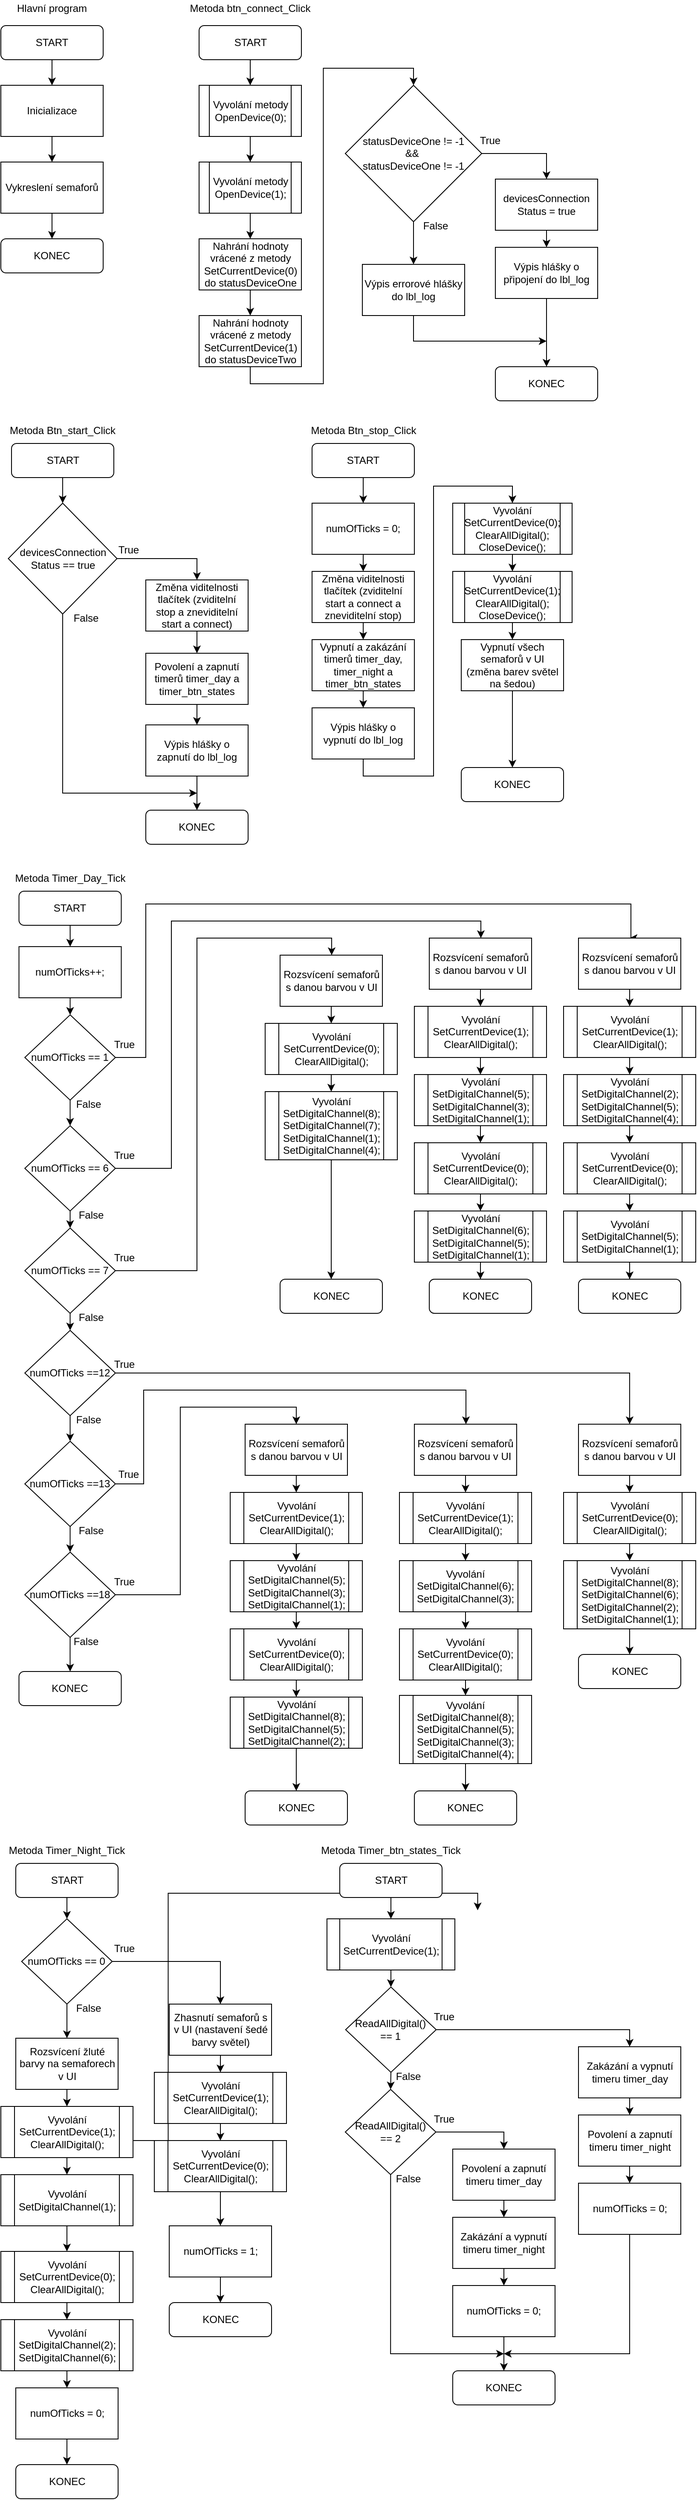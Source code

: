 <mxfile version="16.5.1" type="device"><diagram id="0qTQKE9MZ6XaHkmElgf5" name="Stránka-1"><mxGraphModel dx="1378" dy="1081" grid="1" gridSize="10" guides="1" tooltips="1" connect="1" arrows="1" fold="1" page="1" pageScale="1" pageWidth="827" pageHeight="1169" math="0" shadow="0"><root><mxCell id="0"/><mxCell id="1" parent="0"/><mxCell id="uD5iSeLSZvhwzF_1TBij-3" style="edgeStyle=orthogonalEdgeStyle;rounded=0;orthogonalLoop=1;jettySize=auto;html=1;exitX=0.5;exitY=1;exitDx=0;exitDy=0;entryX=0.5;entryY=0;entryDx=0;entryDy=0;" parent="1" source="uD5iSeLSZvhwzF_1TBij-1" target="uD5iSeLSZvhwzF_1TBij-2" edge="1"><mxGeometry relative="1" as="geometry"/></mxCell><mxCell id="uD5iSeLSZvhwzF_1TBij-1" value="START" style="rounded=1;whiteSpace=wrap;html=1;" parent="1" vertex="1"><mxGeometry x="10" y="40" width="120" height="40" as="geometry"/></mxCell><mxCell id="uD5iSeLSZvhwzF_1TBij-7" style="edgeStyle=orthogonalEdgeStyle;rounded=0;orthogonalLoop=1;jettySize=auto;html=1;exitX=0.5;exitY=1;exitDx=0;exitDy=0;entryX=0.5;entryY=0;entryDx=0;entryDy=0;" parent="1" source="uD5iSeLSZvhwzF_1TBij-2" edge="1" target="HlOAGyaJ5UYdlW9aPsEx-90"><mxGeometry relative="1" as="geometry"><mxPoint x="70" y="190" as="targetPoint"/></mxGeometry></mxCell><mxCell id="uD5iSeLSZvhwzF_1TBij-2" value="Inicializace" style="rounded=0;whiteSpace=wrap;html=1;" parent="1" vertex="1"><mxGeometry x="10" y="110" width="120" height="60" as="geometry"/></mxCell><mxCell id="uD5iSeLSZvhwzF_1TBij-9" value="KONEC" style="rounded=1;whiteSpace=wrap;html=1;" parent="1" vertex="1"><mxGeometry x="10" y="290" width="120" height="40" as="geometry"/></mxCell><mxCell id="uD5iSeLSZvhwzF_1TBij-26" value="Hlavní program" style="text;html=1;strokeColor=none;fillColor=none;align=center;verticalAlign=middle;whiteSpace=wrap;rounded=0;" parent="1" vertex="1"><mxGeometry x="15" y="10" width="110" height="20" as="geometry"/></mxCell><mxCell id="HlOAGyaJ5UYdlW9aPsEx-91" style="edgeStyle=orthogonalEdgeStyle;rounded=0;orthogonalLoop=1;jettySize=auto;html=1;exitX=0.5;exitY=1;exitDx=0;exitDy=0;entryX=0.5;entryY=0;entryDx=0;entryDy=0;fontSize=10;" parent="1" source="HlOAGyaJ5UYdlW9aPsEx-90" target="uD5iSeLSZvhwzF_1TBij-9" edge="1"><mxGeometry relative="1" as="geometry"/></mxCell><mxCell id="HlOAGyaJ5UYdlW9aPsEx-90" value="Vykreslení semaforů" style="rounded=0;whiteSpace=wrap;html=1;" parent="1" vertex="1"><mxGeometry x="10" y="200" width="120" height="60" as="geometry"/></mxCell><mxCell id="lHUPom9SfouKBcXtTfDr-9" style="edgeStyle=orthogonalEdgeStyle;rounded=0;orthogonalLoop=1;jettySize=auto;html=1;exitX=0.5;exitY=1;exitDx=0;exitDy=0;entryX=0.5;entryY=0;entryDx=0;entryDy=0;" edge="1" parent="1" source="lHUPom9SfouKBcXtTfDr-2" target="lHUPom9SfouKBcXtTfDr-5"><mxGeometry relative="1" as="geometry"/></mxCell><mxCell id="lHUPom9SfouKBcXtTfDr-2" value="START" style="rounded=1;whiteSpace=wrap;html=1;" vertex="1" parent="1"><mxGeometry x="242.5" y="40" width="120" height="40" as="geometry"/></mxCell><mxCell id="lHUPom9SfouKBcXtTfDr-3" value="Metoda btn_connect_Click" style="text;html=1;strokeColor=none;fillColor=none;align=center;verticalAlign=middle;whiteSpace=wrap;rounded=0;" vertex="1" parent="1"><mxGeometry x="230" y="10" width="145" height="20" as="geometry"/></mxCell><mxCell id="lHUPom9SfouKBcXtTfDr-10" style="edgeStyle=orthogonalEdgeStyle;rounded=0;orthogonalLoop=1;jettySize=auto;html=1;exitX=0.5;exitY=1;exitDx=0;exitDy=0;entryX=0.5;entryY=0;entryDx=0;entryDy=0;" edge="1" parent="1" source="lHUPom9SfouKBcXtTfDr-5" target="lHUPom9SfouKBcXtTfDr-6"><mxGeometry relative="1" as="geometry"/></mxCell><mxCell id="lHUPom9SfouKBcXtTfDr-5" value="Vyvolání metody OpenDevice(0);" style="shape=process;whiteSpace=wrap;html=1;backgroundOutline=1;" vertex="1" parent="1"><mxGeometry x="242.5" y="110" width="120" height="60" as="geometry"/></mxCell><mxCell id="lHUPom9SfouKBcXtTfDr-11" style="edgeStyle=orthogonalEdgeStyle;rounded=0;orthogonalLoop=1;jettySize=auto;html=1;exitX=0.5;exitY=1;exitDx=0;exitDy=0;entryX=0.5;entryY=0;entryDx=0;entryDy=0;" edge="1" parent="1" source="lHUPom9SfouKBcXtTfDr-6" target="lHUPom9SfouKBcXtTfDr-7"><mxGeometry relative="1" as="geometry"/></mxCell><mxCell id="lHUPom9SfouKBcXtTfDr-6" value="Vyvolání metody OpenDevice(1);" style="shape=process;whiteSpace=wrap;html=1;backgroundOutline=1;" vertex="1" parent="1"><mxGeometry x="242.5" y="200" width="120" height="60" as="geometry"/></mxCell><mxCell id="lHUPom9SfouKBcXtTfDr-12" style="edgeStyle=orthogonalEdgeStyle;rounded=0;orthogonalLoop=1;jettySize=auto;html=1;exitX=0.5;exitY=1;exitDx=0;exitDy=0;entryX=0.5;entryY=0;entryDx=0;entryDy=0;" edge="1" parent="1" source="lHUPom9SfouKBcXtTfDr-7" target="lHUPom9SfouKBcXtTfDr-8"><mxGeometry relative="1" as="geometry"/></mxCell><mxCell id="lHUPom9SfouKBcXtTfDr-7" value="Nahrání hodnoty vrácené z metody SetCurrentDevice(0)&lt;br&gt;do statusDeviceOne" style="rounded=0;whiteSpace=wrap;html=1;" vertex="1" parent="1"><mxGeometry x="242.5" y="290" width="120" height="60" as="geometry"/></mxCell><mxCell id="lHUPom9SfouKBcXtTfDr-14" style="edgeStyle=orthogonalEdgeStyle;rounded=0;orthogonalLoop=1;jettySize=auto;html=1;exitX=0.5;exitY=1;exitDx=0;exitDy=0;entryX=0.5;entryY=0;entryDx=0;entryDy=0;" edge="1" parent="1" source="lHUPom9SfouKBcXtTfDr-8" target="lHUPom9SfouKBcXtTfDr-13"><mxGeometry relative="1" as="geometry"/></mxCell><mxCell id="lHUPom9SfouKBcXtTfDr-8" value="Nahrání hodnoty vrácené z metody SetCurrentDevice(1)&lt;br&gt;do statusDeviceTwo" style="rounded=0;whiteSpace=wrap;html=1;" vertex="1" parent="1"><mxGeometry x="242.5" y="380" width="120" height="60" as="geometry"/></mxCell><mxCell id="lHUPom9SfouKBcXtTfDr-18" style="edgeStyle=orthogonalEdgeStyle;rounded=0;orthogonalLoop=1;jettySize=auto;html=1;exitX=1;exitY=0.5;exitDx=0;exitDy=0;entryX=0.5;entryY=0;entryDx=0;entryDy=0;" edge="1" parent="1" source="lHUPom9SfouKBcXtTfDr-13" target="lHUPom9SfouKBcXtTfDr-17"><mxGeometry relative="1" as="geometry"/></mxCell><mxCell id="lHUPom9SfouKBcXtTfDr-22" style="edgeStyle=orthogonalEdgeStyle;rounded=0;orthogonalLoop=1;jettySize=auto;html=1;exitX=0.5;exitY=1;exitDx=0;exitDy=0;entryX=0.5;entryY=0;entryDx=0;entryDy=0;" edge="1" parent="1" source="lHUPom9SfouKBcXtTfDr-13" target="lHUPom9SfouKBcXtTfDr-20"><mxGeometry relative="1" as="geometry"/></mxCell><mxCell id="lHUPom9SfouKBcXtTfDr-13" value="&lt;span&gt;statusDeviceOne != -1 &lt;br&gt;&amp;amp;&amp;amp;&amp;nbsp;&lt;br&gt;&lt;/span&gt;statusDeviceOne != -1" style="rhombus;whiteSpace=wrap;html=1;" vertex="1" parent="1"><mxGeometry x="414" y="110" width="160" height="160" as="geometry"/></mxCell><mxCell id="lHUPom9SfouKBcXtTfDr-15" value="True" style="text;html=1;strokeColor=none;fillColor=none;align=center;verticalAlign=middle;whiteSpace=wrap;rounded=0;" vertex="1" parent="1"><mxGeometry x="554" y="160" width="60" height="30" as="geometry"/></mxCell><mxCell id="lHUPom9SfouKBcXtTfDr-16" value="False" style="text;html=1;strokeColor=none;fillColor=none;align=center;verticalAlign=middle;whiteSpace=wrap;rounded=0;" vertex="1" parent="1"><mxGeometry x="490" y="260" width="60" height="30" as="geometry"/></mxCell><mxCell id="lHUPom9SfouKBcXtTfDr-21" style="edgeStyle=orthogonalEdgeStyle;rounded=0;orthogonalLoop=1;jettySize=auto;html=1;exitX=0.5;exitY=1;exitDx=0;exitDy=0;entryX=0.5;entryY=0;entryDx=0;entryDy=0;" edge="1" parent="1" source="lHUPom9SfouKBcXtTfDr-17" target="lHUPom9SfouKBcXtTfDr-19"><mxGeometry relative="1" as="geometry"/></mxCell><mxCell id="lHUPom9SfouKBcXtTfDr-17" value="devicesConnection&lt;br&gt;Status = true" style="rounded=0;whiteSpace=wrap;html=1;" vertex="1" parent="1"><mxGeometry x="590" y="220" width="120" height="60" as="geometry"/></mxCell><mxCell id="lHUPom9SfouKBcXtTfDr-24" style="edgeStyle=orthogonalEdgeStyle;rounded=0;orthogonalLoop=1;jettySize=auto;html=1;exitX=0.5;exitY=1;exitDx=0;exitDy=0;" edge="1" parent="1" source="lHUPom9SfouKBcXtTfDr-19" target="lHUPom9SfouKBcXtTfDr-23"><mxGeometry relative="1" as="geometry"/></mxCell><mxCell id="lHUPom9SfouKBcXtTfDr-19" value="Výpis hlášky o připojení do lbl_log" style="rounded=0;whiteSpace=wrap;html=1;" vertex="1" parent="1"><mxGeometry x="590" y="300" width="120" height="60" as="geometry"/></mxCell><mxCell id="lHUPom9SfouKBcXtTfDr-25" style="edgeStyle=orthogonalEdgeStyle;rounded=0;orthogonalLoop=1;jettySize=auto;html=1;exitX=0.5;exitY=1;exitDx=0;exitDy=0;" edge="1" parent="1" source="lHUPom9SfouKBcXtTfDr-20"><mxGeometry relative="1" as="geometry"><mxPoint x="650" y="410" as="targetPoint"/><Array as="points"><mxPoint x="494" y="410"/></Array></mxGeometry></mxCell><mxCell id="lHUPom9SfouKBcXtTfDr-20" value="Výpis errorové hlášky do lbl_log" style="rounded=0;whiteSpace=wrap;html=1;" vertex="1" parent="1"><mxGeometry x="434" y="320" width="120" height="60" as="geometry"/></mxCell><mxCell id="lHUPom9SfouKBcXtTfDr-23" value="KONEC" style="rounded=1;whiteSpace=wrap;html=1;" vertex="1" parent="1"><mxGeometry x="590" y="440" width="120" height="40" as="geometry"/></mxCell><mxCell id="lHUPom9SfouKBcXtTfDr-29" style="edgeStyle=orthogonalEdgeStyle;rounded=0;orthogonalLoop=1;jettySize=auto;html=1;exitX=0.5;exitY=1;exitDx=0;exitDy=0;entryX=0.5;entryY=0;entryDx=0;entryDy=0;" edge="1" parent="1" source="lHUPom9SfouKBcXtTfDr-26" target="lHUPom9SfouKBcXtTfDr-28"><mxGeometry relative="1" as="geometry"/></mxCell><mxCell id="lHUPom9SfouKBcXtTfDr-26" value="START" style="rounded=1;whiteSpace=wrap;html=1;" vertex="1" parent="1"><mxGeometry x="22.5" y="530" width="120" height="40" as="geometry"/></mxCell><mxCell id="lHUPom9SfouKBcXtTfDr-27" value="Metoda Btn_start_Click" style="text;html=1;strokeColor=none;fillColor=none;align=center;verticalAlign=middle;whiteSpace=wrap;rounded=0;" vertex="1" parent="1"><mxGeometry x="10" y="505" width="145" height="20" as="geometry"/></mxCell><mxCell id="lHUPom9SfouKBcXtTfDr-34" style="edgeStyle=orthogonalEdgeStyle;rounded=0;orthogonalLoop=1;jettySize=auto;html=1;exitX=1;exitY=0.5;exitDx=0;exitDy=0;entryX=0.5;entryY=0;entryDx=0;entryDy=0;" edge="1" parent="1" source="lHUPom9SfouKBcXtTfDr-28" target="lHUPom9SfouKBcXtTfDr-33"><mxGeometry relative="1" as="geometry"/></mxCell><mxCell id="lHUPom9SfouKBcXtTfDr-40" style="edgeStyle=orthogonalEdgeStyle;rounded=0;orthogonalLoop=1;jettySize=auto;html=1;exitX=0.5;exitY=1;exitDx=0;exitDy=0;" edge="1" parent="1" source="lHUPom9SfouKBcXtTfDr-28"><mxGeometry relative="1" as="geometry"><mxPoint x="240" y="940" as="targetPoint"/><Array as="points"><mxPoint x="82" y="940"/></Array></mxGeometry></mxCell><mxCell id="lHUPom9SfouKBcXtTfDr-28" value="devicesConnection&lt;br&gt;Status == true" style="rhombus;whiteSpace=wrap;html=1;" vertex="1" parent="1"><mxGeometry x="18.75" y="600" width="127.5" height="130" as="geometry"/></mxCell><mxCell id="lHUPom9SfouKBcXtTfDr-30" value="True" style="text;html=1;strokeColor=none;fillColor=none;align=center;verticalAlign=middle;whiteSpace=wrap;rounded=0;" vertex="1" parent="1"><mxGeometry x="130" y="640" width="60" height="30" as="geometry"/></mxCell><mxCell id="lHUPom9SfouKBcXtTfDr-31" value="False" style="text;html=1;strokeColor=none;fillColor=none;align=center;verticalAlign=middle;whiteSpace=wrap;rounded=0;" vertex="1" parent="1"><mxGeometry x="80" y="720" width="60" height="30" as="geometry"/></mxCell><mxCell id="lHUPom9SfouKBcXtTfDr-32" value="KONEC" style="rounded=1;whiteSpace=wrap;html=1;" vertex="1" parent="1"><mxGeometry x="180" y="960" width="120" height="40" as="geometry"/></mxCell><mxCell id="lHUPom9SfouKBcXtTfDr-37" style="edgeStyle=orthogonalEdgeStyle;rounded=0;orthogonalLoop=1;jettySize=auto;html=1;exitX=0.5;exitY=1;exitDx=0;exitDy=0;entryX=0.5;entryY=0;entryDx=0;entryDy=0;" edge="1" parent="1" source="lHUPom9SfouKBcXtTfDr-33" target="lHUPom9SfouKBcXtTfDr-35"><mxGeometry relative="1" as="geometry"/></mxCell><mxCell id="lHUPom9SfouKBcXtTfDr-33" value="Změna viditelnosti tlačítek (zviditelní stop a zneviditelní start a connect)" style="rounded=0;whiteSpace=wrap;html=1;" vertex="1" parent="1"><mxGeometry x="180" y="690" width="120" height="60" as="geometry"/></mxCell><mxCell id="lHUPom9SfouKBcXtTfDr-38" style="edgeStyle=orthogonalEdgeStyle;rounded=0;orthogonalLoop=1;jettySize=auto;html=1;exitX=0.5;exitY=1;exitDx=0;exitDy=0;entryX=0.5;entryY=0;entryDx=0;entryDy=0;" edge="1" parent="1" source="lHUPom9SfouKBcXtTfDr-35" target="lHUPom9SfouKBcXtTfDr-36"><mxGeometry relative="1" as="geometry"/></mxCell><mxCell id="lHUPom9SfouKBcXtTfDr-35" value="Povolení a zapnutí timerů timer_day a timer_btn_states" style="rounded=0;whiteSpace=wrap;html=1;" vertex="1" parent="1"><mxGeometry x="180" y="776" width="120" height="60" as="geometry"/></mxCell><mxCell id="lHUPom9SfouKBcXtTfDr-39" style="edgeStyle=orthogonalEdgeStyle;rounded=0;orthogonalLoop=1;jettySize=auto;html=1;exitX=0.5;exitY=1;exitDx=0;exitDy=0;entryX=0.5;entryY=0;entryDx=0;entryDy=0;" edge="1" parent="1" source="lHUPom9SfouKBcXtTfDr-36" target="lHUPom9SfouKBcXtTfDr-32"><mxGeometry relative="1" as="geometry"/></mxCell><mxCell id="lHUPom9SfouKBcXtTfDr-36" value="Výpis hlášky o zapnutí do lbl_log" style="rounded=0;whiteSpace=wrap;html=1;" vertex="1" parent="1"><mxGeometry x="180" y="860" width="120" height="60" as="geometry"/></mxCell><mxCell id="lHUPom9SfouKBcXtTfDr-57" style="edgeStyle=orthogonalEdgeStyle;rounded=0;orthogonalLoop=1;jettySize=auto;html=1;exitX=0.5;exitY=1;exitDx=0;exitDy=0;entryX=0.5;entryY=0;entryDx=0;entryDy=0;" edge="1" parent="1" source="lHUPom9SfouKBcXtTfDr-42" target="lHUPom9SfouKBcXtTfDr-56"><mxGeometry relative="1" as="geometry"/></mxCell><mxCell id="lHUPom9SfouKBcXtTfDr-42" value="START" style="rounded=1;whiteSpace=wrap;html=1;" vertex="1" parent="1"><mxGeometry x="375" y="530" width="120" height="40" as="geometry"/></mxCell><mxCell id="lHUPom9SfouKBcXtTfDr-43" value="Metoda Btn_stop_Click" style="text;html=1;strokeColor=none;fillColor=none;align=center;verticalAlign=middle;whiteSpace=wrap;rounded=0;" vertex="1" parent="1"><mxGeometry x="362.5" y="505" width="145" height="20" as="geometry"/></mxCell><mxCell id="lHUPom9SfouKBcXtTfDr-49" value="KONEC" style="rounded=1;whiteSpace=wrap;html=1;" vertex="1" parent="1"><mxGeometry x="550" y="910" width="120" height="40" as="geometry"/></mxCell><mxCell id="lHUPom9SfouKBcXtTfDr-50" style="edgeStyle=orthogonalEdgeStyle;rounded=0;orthogonalLoop=1;jettySize=auto;html=1;exitX=0.5;exitY=1;exitDx=0;exitDy=0;entryX=0.5;entryY=0;entryDx=0;entryDy=0;" edge="1" parent="1" source="lHUPom9SfouKBcXtTfDr-51" target="lHUPom9SfouKBcXtTfDr-53"><mxGeometry relative="1" as="geometry"/></mxCell><mxCell id="lHUPom9SfouKBcXtTfDr-51" value="Změna viditelnosti tlačítek (zviditelní start a connect a zneviditelní stop)" style="rounded=0;whiteSpace=wrap;html=1;" vertex="1" parent="1"><mxGeometry x="375" y="680" width="120" height="60" as="geometry"/></mxCell><mxCell id="lHUPom9SfouKBcXtTfDr-52" style="edgeStyle=orthogonalEdgeStyle;rounded=0;orthogonalLoop=1;jettySize=auto;html=1;exitX=0.5;exitY=1;exitDx=0;exitDy=0;entryX=0.5;entryY=0;entryDx=0;entryDy=0;" edge="1" parent="1" source="lHUPom9SfouKBcXtTfDr-53" target="lHUPom9SfouKBcXtTfDr-55"><mxGeometry relative="1" as="geometry"/></mxCell><mxCell id="lHUPom9SfouKBcXtTfDr-53" value="Vypnutí a zakázání timerů timer_day, timer_night a timer_btn_states" style="rounded=0;whiteSpace=wrap;html=1;" vertex="1" parent="1"><mxGeometry x="375" y="760" width="120" height="60" as="geometry"/></mxCell><mxCell id="lHUPom9SfouKBcXtTfDr-63" style="edgeStyle=orthogonalEdgeStyle;rounded=0;orthogonalLoop=1;jettySize=auto;html=1;exitX=0.5;exitY=1;exitDx=0;exitDy=0;entryX=0.5;entryY=0;entryDx=0;entryDy=0;" edge="1" parent="1" source="lHUPom9SfouKBcXtTfDr-55" target="lHUPom9SfouKBcXtTfDr-60"><mxGeometry relative="1" as="geometry"/></mxCell><mxCell id="lHUPom9SfouKBcXtTfDr-55" value="Výpis hlášky o vypnutí do lbl_log" style="rounded=0;whiteSpace=wrap;html=1;" vertex="1" parent="1"><mxGeometry x="375" y="840" width="120" height="60" as="geometry"/></mxCell><mxCell id="lHUPom9SfouKBcXtTfDr-58" style="edgeStyle=orthogonalEdgeStyle;rounded=0;orthogonalLoop=1;jettySize=auto;html=1;exitX=0.5;exitY=1;exitDx=0;exitDy=0;entryX=0.5;entryY=0;entryDx=0;entryDy=0;" edge="1" parent="1" source="lHUPom9SfouKBcXtTfDr-56" target="lHUPom9SfouKBcXtTfDr-51"><mxGeometry relative="1" as="geometry"/></mxCell><mxCell id="lHUPom9SfouKBcXtTfDr-56" value="numOfTicks = 0;" style="rounded=0;whiteSpace=wrap;html=1;" vertex="1" parent="1"><mxGeometry x="375" y="600" width="120" height="60" as="geometry"/></mxCell><mxCell id="lHUPom9SfouKBcXtTfDr-64" style="edgeStyle=orthogonalEdgeStyle;rounded=0;orthogonalLoop=1;jettySize=auto;html=1;exitX=0.5;exitY=1;exitDx=0;exitDy=0;entryX=0.5;entryY=0;entryDx=0;entryDy=0;" edge="1" parent="1" source="lHUPom9SfouKBcXtTfDr-60" target="lHUPom9SfouKBcXtTfDr-61"><mxGeometry relative="1" as="geometry"/></mxCell><mxCell id="lHUPom9SfouKBcXtTfDr-60" value="Vyvolání SetCurrentDevice(0);&lt;br&gt;ClearAllDigital();&lt;br&gt;CloseDevice();" style="shape=process;whiteSpace=wrap;html=1;backgroundOutline=1;" vertex="1" parent="1"><mxGeometry x="540" y="600" width="140" height="60" as="geometry"/></mxCell><mxCell id="lHUPom9SfouKBcXtTfDr-65" style="edgeStyle=orthogonalEdgeStyle;rounded=0;orthogonalLoop=1;jettySize=auto;html=1;exitX=0.5;exitY=1;exitDx=0;exitDy=0;entryX=0.5;entryY=0;entryDx=0;entryDy=0;" edge="1" parent="1" source="lHUPom9SfouKBcXtTfDr-61" target="lHUPom9SfouKBcXtTfDr-62"><mxGeometry relative="1" as="geometry"/></mxCell><mxCell id="lHUPom9SfouKBcXtTfDr-61" value="Vyvolání SetCurrentDevice(1);&lt;br&gt;ClearAllDigital();&lt;br&gt;CloseDevice();" style="shape=process;whiteSpace=wrap;html=1;backgroundOutline=1;" vertex="1" parent="1"><mxGeometry x="540" y="680" width="140" height="60" as="geometry"/></mxCell><mxCell id="lHUPom9SfouKBcXtTfDr-66" style="edgeStyle=orthogonalEdgeStyle;rounded=0;orthogonalLoop=1;jettySize=auto;html=1;exitX=0.5;exitY=1;exitDx=0;exitDy=0;" edge="1" parent="1" source="lHUPom9SfouKBcXtTfDr-62" target="lHUPom9SfouKBcXtTfDr-49"><mxGeometry relative="1" as="geometry"/></mxCell><mxCell id="lHUPom9SfouKBcXtTfDr-62" value="Vypnutí všech semaforů v UI (změna barev světel na šedou)" style="rounded=0;whiteSpace=wrap;html=1;" vertex="1" parent="1"><mxGeometry x="550" y="760" width="120" height="60" as="geometry"/></mxCell><mxCell id="lHUPom9SfouKBcXtTfDr-106" style="edgeStyle=orthogonalEdgeStyle;rounded=0;orthogonalLoop=1;jettySize=auto;html=1;exitX=0.5;exitY=1;exitDx=0;exitDy=0;" edge="1" parent="1" source="lHUPom9SfouKBcXtTfDr-67" target="lHUPom9SfouKBcXtTfDr-69"><mxGeometry relative="1" as="geometry"/></mxCell><mxCell id="lHUPom9SfouKBcXtTfDr-67" value="START" style="rounded=1;whiteSpace=wrap;html=1;" vertex="1" parent="1"><mxGeometry x="31.25" y="1055" width="120" height="40" as="geometry"/></mxCell><mxCell id="lHUPom9SfouKBcXtTfDr-68" value="Metoda Timer_Day_Tick" style="text;html=1;strokeColor=none;fillColor=none;align=center;verticalAlign=middle;whiteSpace=wrap;rounded=0;" vertex="1" parent="1"><mxGeometry x="18.75" y="1030" width="145" height="20" as="geometry"/></mxCell><mxCell id="lHUPom9SfouKBcXtTfDr-107" style="edgeStyle=orthogonalEdgeStyle;rounded=0;orthogonalLoop=1;jettySize=auto;html=1;exitX=0.5;exitY=1;exitDx=0;exitDy=0;entryX=0.5;entryY=0;entryDx=0;entryDy=0;" edge="1" parent="1" source="lHUPom9SfouKBcXtTfDr-69" target="lHUPom9SfouKBcXtTfDr-70"><mxGeometry relative="1" as="geometry"/></mxCell><mxCell id="lHUPom9SfouKBcXtTfDr-69" value="numOfTicks++;" style="rounded=0;whiteSpace=wrap;html=1;" vertex="1" parent="1"><mxGeometry x="31.25" y="1120" width="120" height="60" as="geometry"/></mxCell><mxCell id="lHUPom9SfouKBcXtTfDr-73" style="edgeStyle=orthogonalEdgeStyle;rounded=0;orthogonalLoop=1;jettySize=auto;html=1;exitX=1;exitY=0.5;exitDx=0;exitDy=0;entryX=0.5;entryY=0;entryDx=0;entryDy=0;" edge="1" parent="1" source="lHUPom9SfouKBcXtTfDr-70" target="lHUPom9SfouKBcXtTfDr-77"><mxGeometry relative="1" as="geometry"><mxPoint x="240" y="1285" as="targetPoint"/><Array as="points"><mxPoint x="180" y="1250"/><mxPoint x="180" y="1070"/><mxPoint x="749" y="1070"/></Array></mxGeometry></mxCell><mxCell id="lHUPom9SfouKBcXtTfDr-111" style="edgeStyle=orthogonalEdgeStyle;rounded=0;orthogonalLoop=1;jettySize=auto;html=1;exitX=0.5;exitY=1;exitDx=0;exitDy=0;entryX=0.5;entryY=0;entryDx=0;entryDy=0;" edge="1" parent="1" source="lHUPom9SfouKBcXtTfDr-70" target="lHUPom9SfouKBcXtTfDr-110"><mxGeometry relative="1" as="geometry"/></mxCell><mxCell id="lHUPom9SfouKBcXtTfDr-70" value="numOfTicks == 1" style="rhombus;whiteSpace=wrap;html=1;" vertex="1" parent="1"><mxGeometry x="38.12" y="1200" width="106.25" height="100" as="geometry"/></mxCell><mxCell id="lHUPom9SfouKBcXtTfDr-71" value="True" style="text;html=1;strokeColor=none;fillColor=none;align=center;verticalAlign=middle;whiteSpace=wrap;rounded=0;" vertex="1" parent="1"><mxGeometry x="125" y="1220" width="60" height="30" as="geometry"/></mxCell><mxCell id="lHUPom9SfouKBcXtTfDr-72" value="False" style="text;html=1;strokeColor=none;fillColor=none;align=center;verticalAlign=middle;whiteSpace=wrap;rounded=0;" vertex="1" parent="1"><mxGeometry x="82.5" y="1290" width="60" height="30" as="geometry"/></mxCell><mxCell id="lHUPom9SfouKBcXtTfDr-82" style="edgeStyle=orthogonalEdgeStyle;rounded=0;orthogonalLoop=1;jettySize=auto;html=1;exitX=0.5;exitY=1;exitDx=0;exitDy=0;entryX=0.5;entryY=0;entryDx=0;entryDy=0;" edge="1" parent="1" source="lHUPom9SfouKBcXtTfDr-77" target="lHUPom9SfouKBcXtTfDr-78"><mxGeometry relative="1" as="geometry"/></mxCell><mxCell id="lHUPom9SfouKBcXtTfDr-77" value="Rozsvícení semaforů s danou barvou v UI" style="rounded=0;whiteSpace=wrap;html=1;" vertex="1" parent="1"><mxGeometry x="687.5" y="1110" width="120" height="60" as="geometry"/></mxCell><mxCell id="lHUPom9SfouKBcXtTfDr-83" style="edgeStyle=orthogonalEdgeStyle;rounded=0;orthogonalLoop=1;jettySize=auto;html=1;exitX=0.5;exitY=1;exitDx=0;exitDy=0;entryX=0.5;entryY=0;entryDx=0;entryDy=0;" edge="1" parent="1" source="lHUPom9SfouKBcXtTfDr-78" target="lHUPom9SfouKBcXtTfDr-79"><mxGeometry relative="1" as="geometry"/></mxCell><mxCell id="lHUPom9SfouKBcXtTfDr-78" value="Vyvolání SetCurrentDevice(1);&lt;br&gt;ClearAllDigital();" style="shape=process;whiteSpace=wrap;html=1;backgroundOutline=1;" vertex="1" parent="1"><mxGeometry x="670" y="1190" width="155" height="60" as="geometry"/></mxCell><mxCell id="lHUPom9SfouKBcXtTfDr-84" style="edgeStyle=orthogonalEdgeStyle;rounded=0;orthogonalLoop=1;jettySize=auto;html=1;exitX=0.5;exitY=1;exitDx=0;exitDy=0;entryX=0.5;entryY=0;entryDx=0;entryDy=0;" edge="1" parent="1" source="lHUPom9SfouKBcXtTfDr-79" target="lHUPom9SfouKBcXtTfDr-80"><mxGeometry relative="1" as="geometry"/></mxCell><mxCell id="lHUPom9SfouKBcXtTfDr-79" value="Vyvolání SetDigitalChannel(2);&lt;br&gt;SetDigitalChannel(5);&lt;br&gt;SetDigitalChannel(4);" style="shape=process;whiteSpace=wrap;html=1;backgroundOutline=1;" vertex="1" parent="1"><mxGeometry x="670" y="1270" width="155" height="60" as="geometry"/></mxCell><mxCell id="lHUPom9SfouKBcXtTfDr-85" style="edgeStyle=orthogonalEdgeStyle;rounded=0;orthogonalLoop=1;jettySize=auto;html=1;exitX=0.5;exitY=1;exitDx=0;exitDy=0;entryX=0.5;entryY=0;entryDx=0;entryDy=0;" edge="1" parent="1" source="lHUPom9SfouKBcXtTfDr-80" target="lHUPom9SfouKBcXtTfDr-81"><mxGeometry relative="1" as="geometry"/></mxCell><mxCell id="lHUPom9SfouKBcXtTfDr-80" value="Vyvolání SetCurrentDevice(0);&lt;br&gt;ClearAllDigital();" style="shape=process;whiteSpace=wrap;html=1;backgroundOutline=1;" vertex="1" parent="1"><mxGeometry x="670" y="1350" width="155" height="60" as="geometry"/></mxCell><mxCell id="lHUPom9SfouKBcXtTfDr-118" style="edgeStyle=orthogonalEdgeStyle;rounded=0;orthogonalLoop=1;jettySize=auto;html=1;exitX=0.5;exitY=1;exitDx=0;exitDy=0;" edge="1" parent="1" source="lHUPom9SfouKBcXtTfDr-81" target="lHUPom9SfouKBcXtTfDr-117"><mxGeometry relative="1" as="geometry"/></mxCell><mxCell id="lHUPom9SfouKBcXtTfDr-81" value="Vyvolání SetDigitalChannel(5);&lt;br&gt;SetDigitalChannel(1);" style="shape=process;whiteSpace=wrap;html=1;backgroundOutline=1;" vertex="1" parent="1"><mxGeometry x="670" y="1430" width="155" height="60" as="geometry"/></mxCell><mxCell id="lHUPom9SfouKBcXtTfDr-105" style="edgeStyle=orthogonalEdgeStyle;rounded=0;orthogonalLoop=1;jettySize=auto;html=1;entryX=0.5;entryY=0;entryDx=0;entryDy=0;exitX=1;exitY=0.5;exitDx=0;exitDy=0;" edge="1" parent="1" source="lHUPom9SfouKBcXtTfDr-110" target="lHUPom9SfouKBcXtTfDr-88"><mxGeometry relative="1" as="geometry"><mxPoint x="140" y="1390" as="sourcePoint"/><Array as="points"><mxPoint x="210" y="1380"/><mxPoint x="210" y="1090"/><mxPoint x="573" y="1090"/><mxPoint x="573" y="1110"/></Array></mxGeometry></mxCell><mxCell id="lHUPom9SfouKBcXtTfDr-87" style="edgeStyle=orthogonalEdgeStyle;rounded=0;orthogonalLoop=1;jettySize=auto;html=1;exitX=0.5;exitY=1;exitDx=0;exitDy=0;entryX=0.5;entryY=0;entryDx=0;entryDy=0;" edge="1" parent="1" source="lHUPom9SfouKBcXtTfDr-88" target="lHUPom9SfouKBcXtTfDr-90"><mxGeometry relative="1" as="geometry"/></mxCell><mxCell id="lHUPom9SfouKBcXtTfDr-88" value="Rozsvícení semaforů s danou barvou v UI" style="rounded=0;whiteSpace=wrap;html=1;" vertex="1" parent="1"><mxGeometry x="512.5" y="1110" width="120" height="60" as="geometry"/></mxCell><mxCell id="lHUPom9SfouKBcXtTfDr-89" style="edgeStyle=orthogonalEdgeStyle;rounded=0;orthogonalLoop=1;jettySize=auto;html=1;exitX=0.5;exitY=1;exitDx=0;exitDy=0;entryX=0.5;entryY=0;entryDx=0;entryDy=0;" edge="1" parent="1" source="lHUPom9SfouKBcXtTfDr-90" target="lHUPom9SfouKBcXtTfDr-92"><mxGeometry relative="1" as="geometry"/></mxCell><mxCell id="lHUPom9SfouKBcXtTfDr-90" value="Vyvolání SetCurrentDevice(1);&lt;br&gt;ClearAllDigital();" style="shape=process;whiteSpace=wrap;html=1;backgroundOutline=1;" vertex="1" parent="1"><mxGeometry x="495" y="1190" width="155" height="60" as="geometry"/></mxCell><mxCell id="lHUPom9SfouKBcXtTfDr-91" style="edgeStyle=orthogonalEdgeStyle;rounded=0;orthogonalLoop=1;jettySize=auto;html=1;exitX=0.5;exitY=1;exitDx=0;exitDy=0;entryX=0.5;entryY=0;entryDx=0;entryDy=0;" edge="1" parent="1" source="lHUPom9SfouKBcXtTfDr-92" target="lHUPom9SfouKBcXtTfDr-94"><mxGeometry relative="1" as="geometry"/></mxCell><mxCell id="lHUPom9SfouKBcXtTfDr-92" value="Vyvolání SetDigitalChannel(5);&lt;br&gt;SetDigitalChannel(3);&lt;br&gt;SetDigitalChannel(1);" style="shape=process;whiteSpace=wrap;html=1;backgroundOutline=1;" vertex="1" parent="1"><mxGeometry x="495" y="1270" width="155" height="60" as="geometry"/></mxCell><mxCell id="lHUPom9SfouKBcXtTfDr-93" style="edgeStyle=orthogonalEdgeStyle;rounded=0;orthogonalLoop=1;jettySize=auto;html=1;exitX=0.5;exitY=1;exitDx=0;exitDy=0;entryX=0.5;entryY=0;entryDx=0;entryDy=0;" edge="1" parent="1" source="lHUPom9SfouKBcXtTfDr-94" target="lHUPom9SfouKBcXtTfDr-95"><mxGeometry relative="1" as="geometry"/></mxCell><mxCell id="lHUPom9SfouKBcXtTfDr-94" value="Vyvolání SetCurrentDevice(0);&lt;br&gt;ClearAllDigital();" style="shape=process;whiteSpace=wrap;html=1;backgroundOutline=1;" vertex="1" parent="1"><mxGeometry x="495" y="1350" width="155" height="60" as="geometry"/></mxCell><mxCell id="lHUPom9SfouKBcXtTfDr-122" style="edgeStyle=orthogonalEdgeStyle;rounded=0;orthogonalLoop=1;jettySize=auto;html=1;exitX=0.5;exitY=1;exitDx=0;exitDy=0;" edge="1" parent="1" source="lHUPom9SfouKBcXtTfDr-95" target="lHUPom9SfouKBcXtTfDr-119"><mxGeometry relative="1" as="geometry"/></mxCell><mxCell id="lHUPom9SfouKBcXtTfDr-95" value="Vyvolání SetDigitalChannel(6);&lt;br&gt;SetDigitalChannel(5);&lt;br&gt;SetDigitalChannel(1);" style="shape=process;whiteSpace=wrap;html=1;backgroundOutline=1;" vertex="1" parent="1"><mxGeometry x="495" y="1430" width="155" height="60" as="geometry"/></mxCell><mxCell id="lHUPom9SfouKBcXtTfDr-96" style="edgeStyle=orthogonalEdgeStyle;rounded=0;orthogonalLoop=1;jettySize=auto;html=1;exitX=0.5;exitY=1;exitDx=0;exitDy=0;entryX=0.5;entryY=0;entryDx=0;entryDy=0;" edge="1" parent="1" source="lHUPom9SfouKBcXtTfDr-97" target="lHUPom9SfouKBcXtTfDr-103"><mxGeometry relative="1" as="geometry"><mxPoint x="397.5" y="1240" as="targetPoint"/></mxGeometry></mxCell><mxCell id="lHUPom9SfouKBcXtTfDr-97" value="Rozsvícení semaforů s danou barvou v UI" style="rounded=0;whiteSpace=wrap;html=1;" vertex="1" parent="1"><mxGeometry x="337.5" y="1130" width="120" height="60" as="geometry"/></mxCell><mxCell id="lHUPom9SfouKBcXtTfDr-102" style="edgeStyle=orthogonalEdgeStyle;rounded=0;orthogonalLoop=1;jettySize=auto;html=1;exitX=0.5;exitY=1;exitDx=0;exitDy=0;entryX=0.5;entryY=0;entryDx=0;entryDy=0;" edge="1" parent="1" source="lHUPom9SfouKBcXtTfDr-103" target="lHUPom9SfouKBcXtTfDr-104"><mxGeometry relative="1" as="geometry"/></mxCell><mxCell id="lHUPom9SfouKBcXtTfDr-103" value="Vyvolání SetCurrentDevice(0);&lt;br&gt;ClearAllDigital();" style="shape=process;whiteSpace=wrap;html=1;backgroundOutline=1;" vertex="1" parent="1"><mxGeometry x="320" y="1210" width="155" height="60" as="geometry"/></mxCell><mxCell id="lHUPom9SfouKBcXtTfDr-121" style="edgeStyle=orthogonalEdgeStyle;rounded=0;orthogonalLoop=1;jettySize=auto;html=1;exitX=0.5;exitY=1;exitDx=0;exitDy=0;entryX=0.5;entryY=0;entryDx=0;entryDy=0;" edge="1" parent="1" source="lHUPom9SfouKBcXtTfDr-104" target="lHUPom9SfouKBcXtTfDr-120"><mxGeometry relative="1" as="geometry"/></mxCell><mxCell id="lHUPom9SfouKBcXtTfDr-104" value="Vyvolání SetDigitalChannel(8);&lt;br&gt;SetDigitalChannel(7);&lt;br&gt;SetDigitalChannel(1);&lt;br&gt;SetDigitalChannel(4);" style="shape=process;whiteSpace=wrap;html=1;backgroundOutline=1;" vertex="1" parent="1"><mxGeometry x="320" y="1290" width="155" height="80" as="geometry"/></mxCell><mxCell id="lHUPom9SfouKBcXtTfDr-113" style="edgeStyle=orthogonalEdgeStyle;rounded=0;orthogonalLoop=1;jettySize=auto;html=1;exitX=0.5;exitY=1;exitDx=0;exitDy=0;entryX=0.5;entryY=0;entryDx=0;entryDy=0;" edge="1" parent="1" source="lHUPom9SfouKBcXtTfDr-110" target="lHUPom9SfouKBcXtTfDr-112"><mxGeometry relative="1" as="geometry"/></mxCell><mxCell id="lHUPom9SfouKBcXtTfDr-110" value="numOfTicks == 6" style="rhombus;whiteSpace=wrap;html=1;" vertex="1" parent="1"><mxGeometry x="38.12" y="1330" width="106.25" height="100" as="geometry"/></mxCell><mxCell id="lHUPom9SfouKBcXtTfDr-116" style="edgeStyle=orthogonalEdgeStyle;rounded=0;orthogonalLoop=1;jettySize=auto;html=1;exitX=1;exitY=0.5;exitDx=0;exitDy=0;entryX=0.5;entryY=0;entryDx=0;entryDy=0;" edge="1" parent="1" source="lHUPom9SfouKBcXtTfDr-112" target="lHUPom9SfouKBcXtTfDr-97"><mxGeometry relative="1" as="geometry"><Array as="points"><mxPoint x="240" y="1500"/><mxPoint x="240" y="1110"/><mxPoint x="398" y="1110"/><mxPoint x="398" y="1130"/></Array></mxGeometry></mxCell><mxCell id="lHUPom9SfouKBcXtTfDr-124" style="edgeStyle=orthogonalEdgeStyle;rounded=0;orthogonalLoop=1;jettySize=auto;html=1;exitX=0.5;exitY=1;exitDx=0;exitDy=0;entryX=0.5;entryY=0;entryDx=0;entryDy=0;" edge="1" parent="1" source="lHUPom9SfouKBcXtTfDr-112" target="lHUPom9SfouKBcXtTfDr-123"><mxGeometry relative="1" as="geometry"/></mxCell><mxCell id="lHUPom9SfouKBcXtTfDr-112" value="numOfTicks == 7" style="rhombus;whiteSpace=wrap;html=1;" vertex="1" parent="1"><mxGeometry x="38.12" y="1450" width="106.25" height="100" as="geometry"/></mxCell><mxCell id="lHUPom9SfouKBcXtTfDr-114" value="False" style="text;html=1;strokeColor=none;fillColor=none;align=center;verticalAlign=middle;whiteSpace=wrap;rounded=0;" vertex="1" parent="1"><mxGeometry x="86.25" y="1420" width="60" height="30" as="geometry"/></mxCell><mxCell id="lHUPom9SfouKBcXtTfDr-115" value="True" style="text;html=1;strokeColor=none;fillColor=none;align=center;verticalAlign=middle;whiteSpace=wrap;rounded=0;" vertex="1" parent="1"><mxGeometry x="125" y="1350" width="60" height="30" as="geometry"/></mxCell><mxCell id="lHUPom9SfouKBcXtTfDr-117" value="KONEC" style="rounded=1;whiteSpace=wrap;html=1;" vertex="1" parent="1"><mxGeometry x="687.5" y="1510" width="120" height="40" as="geometry"/></mxCell><mxCell id="lHUPom9SfouKBcXtTfDr-119" value="KONEC" style="rounded=1;whiteSpace=wrap;html=1;" vertex="1" parent="1"><mxGeometry x="512.5" y="1510" width="120" height="40" as="geometry"/></mxCell><mxCell id="lHUPom9SfouKBcXtTfDr-120" value="KONEC" style="rounded=1;whiteSpace=wrap;html=1;" vertex="1" parent="1"><mxGeometry x="337.5" y="1510" width="120" height="40" as="geometry"/></mxCell><mxCell id="lHUPom9SfouKBcXtTfDr-132" style="edgeStyle=orthogonalEdgeStyle;rounded=0;orthogonalLoop=1;jettySize=auto;html=1;exitX=1;exitY=0.5;exitDx=0;exitDy=0;entryX=0.5;entryY=0;entryDx=0;entryDy=0;" edge="1" parent="1" source="lHUPom9SfouKBcXtTfDr-123" target="lHUPom9SfouKBcXtTfDr-128"><mxGeometry relative="1" as="geometry"/></mxCell><mxCell id="lHUPom9SfouKBcXtTfDr-136" style="edgeStyle=orthogonalEdgeStyle;rounded=0;orthogonalLoop=1;jettySize=auto;html=1;exitX=0.5;exitY=1;exitDx=0;exitDy=0;entryX=0.5;entryY=0;entryDx=0;entryDy=0;" edge="1" parent="1" source="lHUPom9SfouKBcXtTfDr-123" target="lHUPom9SfouKBcXtTfDr-135"><mxGeometry relative="1" as="geometry"/></mxCell><mxCell id="lHUPom9SfouKBcXtTfDr-123" value="numOfTicks ==12" style="rhombus;whiteSpace=wrap;html=1;" vertex="1" parent="1"><mxGeometry x="38.12" y="1570" width="106.25" height="100" as="geometry"/></mxCell><mxCell id="lHUPom9SfouKBcXtTfDr-125" value="False" style="text;html=1;strokeColor=none;fillColor=none;align=center;verticalAlign=middle;whiteSpace=wrap;rounded=0;" vertex="1" parent="1"><mxGeometry x="86.25" y="1540" width="60" height="30" as="geometry"/></mxCell><mxCell id="lHUPom9SfouKBcXtTfDr-126" value="True" style="text;html=1;strokeColor=none;fillColor=none;align=center;verticalAlign=middle;whiteSpace=wrap;rounded=0;" vertex="1" parent="1"><mxGeometry x="125" y="1470" width="60" height="30" as="geometry"/></mxCell><mxCell id="lHUPom9SfouKBcXtTfDr-127" style="edgeStyle=orthogonalEdgeStyle;rounded=0;orthogonalLoop=1;jettySize=auto;html=1;exitX=0.5;exitY=1;exitDx=0;exitDy=0;entryX=0.5;entryY=0;entryDx=0;entryDy=0;" edge="1" parent="1" source="lHUPom9SfouKBcXtTfDr-128" target="lHUPom9SfouKBcXtTfDr-130"><mxGeometry relative="1" as="geometry"><mxPoint x="747.5" y="1790" as="targetPoint"/></mxGeometry></mxCell><mxCell id="lHUPom9SfouKBcXtTfDr-128" value="Rozsvícení semaforů s danou barvou v UI" style="rounded=0;whiteSpace=wrap;html=1;" vertex="1" parent="1"><mxGeometry x="687.5" y="1680" width="120" height="60" as="geometry"/></mxCell><mxCell id="lHUPom9SfouKBcXtTfDr-129" style="edgeStyle=orthogonalEdgeStyle;rounded=0;orthogonalLoop=1;jettySize=auto;html=1;exitX=0.5;exitY=1;exitDx=0;exitDy=0;entryX=0.5;entryY=0;entryDx=0;entryDy=0;" edge="1" parent="1" source="lHUPom9SfouKBcXtTfDr-130" target="lHUPom9SfouKBcXtTfDr-131"><mxGeometry relative="1" as="geometry"/></mxCell><mxCell id="lHUPom9SfouKBcXtTfDr-130" value="Vyvolání SetCurrentDevice(0);&lt;br&gt;ClearAllDigital();" style="shape=process;whiteSpace=wrap;html=1;backgroundOutline=1;" vertex="1" parent="1"><mxGeometry x="670" y="1760" width="155" height="60" as="geometry"/></mxCell><mxCell id="lHUPom9SfouKBcXtTfDr-134" style="edgeStyle=orthogonalEdgeStyle;rounded=0;orthogonalLoop=1;jettySize=auto;html=1;exitX=0.5;exitY=1;exitDx=0;exitDy=0;entryX=0.5;entryY=0;entryDx=0;entryDy=0;" edge="1" parent="1" source="lHUPom9SfouKBcXtTfDr-131" target="lHUPom9SfouKBcXtTfDr-133"><mxGeometry relative="1" as="geometry"/></mxCell><mxCell id="lHUPom9SfouKBcXtTfDr-131" value="Vyvolání SetDigitalChannel(8);&lt;br&gt;SetDigitalChannel(6);&lt;br&gt;SetDigitalChannel(2);&lt;br&gt;SetDigitalChannel(1);" style="shape=process;whiteSpace=wrap;html=1;backgroundOutline=1;" vertex="1" parent="1"><mxGeometry x="670" y="1840" width="155" height="80" as="geometry"/></mxCell><mxCell id="lHUPom9SfouKBcXtTfDr-133" value="KONEC" style="rounded=1;whiteSpace=wrap;html=1;" vertex="1" parent="1"><mxGeometry x="687.5" y="1950" width="120" height="40" as="geometry"/></mxCell><mxCell id="lHUPom9SfouKBcXtTfDr-145" style="edgeStyle=orthogonalEdgeStyle;rounded=0;orthogonalLoop=1;jettySize=auto;html=1;exitX=1;exitY=0.5;exitDx=0;exitDy=0;entryX=0.5;entryY=0;entryDx=0;entryDy=0;" edge="1" parent="1" target="lHUPom9SfouKBcXtTfDr-139"><mxGeometry relative="1" as="geometry"><mxPoint x="131.87" y="1750" as="sourcePoint"/><Array as="points"><mxPoint x="177.5" y="1750"/><mxPoint x="177.5" y="1640"/><mxPoint x="555.5" y="1640"/><mxPoint x="555.5" y="1680"/></Array></mxGeometry></mxCell><mxCell id="lHUPom9SfouKBcXtTfDr-151" style="edgeStyle=orthogonalEdgeStyle;rounded=0;orthogonalLoop=1;jettySize=auto;html=1;exitX=0.5;exitY=1;exitDx=0;exitDy=0;entryX=0.5;entryY=0;entryDx=0;entryDy=0;" edge="1" parent="1" source="lHUPom9SfouKBcXtTfDr-135" target="lHUPom9SfouKBcXtTfDr-150"><mxGeometry relative="1" as="geometry"/></mxCell><mxCell id="lHUPom9SfouKBcXtTfDr-135" value="numOfTicks ==13" style="rhombus;whiteSpace=wrap;html=1;" vertex="1" parent="1"><mxGeometry x="38.12" y="1700" width="106.25" height="100" as="geometry"/></mxCell><mxCell id="lHUPom9SfouKBcXtTfDr-137" value="False" style="text;html=1;strokeColor=none;fillColor=none;align=center;verticalAlign=middle;whiteSpace=wrap;rounded=0;" vertex="1" parent="1"><mxGeometry x="82.5" y="1660" width="60" height="30" as="geometry"/></mxCell><mxCell id="lHUPom9SfouKBcXtTfDr-138" value="True" style="text;html=1;strokeColor=none;fillColor=none;align=center;verticalAlign=middle;whiteSpace=wrap;rounded=0;" vertex="1" parent="1"><mxGeometry x="125" y="1595" width="60" height="30" as="geometry"/></mxCell><mxCell id="lHUPom9SfouKBcXtTfDr-146" style="edgeStyle=orthogonalEdgeStyle;rounded=0;orthogonalLoop=1;jettySize=auto;html=1;exitX=0.5;exitY=1;exitDx=0;exitDy=0;entryX=0.5;entryY=0;entryDx=0;entryDy=0;" edge="1" parent="1" source="lHUPom9SfouKBcXtTfDr-139" target="lHUPom9SfouKBcXtTfDr-140"><mxGeometry relative="1" as="geometry"/></mxCell><mxCell id="lHUPom9SfouKBcXtTfDr-139" value="Rozsvícení semaforů s danou barvou v UI" style="rounded=0;whiteSpace=wrap;html=1;" vertex="1" parent="1"><mxGeometry x="495" y="1680" width="120" height="60" as="geometry"/></mxCell><mxCell id="lHUPom9SfouKBcXtTfDr-147" style="edgeStyle=orthogonalEdgeStyle;rounded=0;orthogonalLoop=1;jettySize=auto;html=1;exitX=0.5;exitY=1;exitDx=0;exitDy=0;entryX=0.5;entryY=0;entryDx=0;entryDy=0;" edge="1" parent="1" source="lHUPom9SfouKBcXtTfDr-140" target="lHUPom9SfouKBcXtTfDr-141"><mxGeometry relative="1" as="geometry"/></mxCell><mxCell id="lHUPom9SfouKBcXtTfDr-140" value="Vyvolání SetCurrentDevice(1);&lt;br&gt;ClearAllDigital();" style="shape=process;whiteSpace=wrap;html=1;backgroundOutline=1;" vertex="1" parent="1"><mxGeometry x="477.5" y="1760" width="155" height="60" as="geometry"/></mxCell><mxCell id="lHUPom9SfouKBcXtTfDr-148" style="edgeStyle=orthogonalEdgeStyle;rounded=0;orthogonalLoop=1;jettySize=auto;html=1;exitX=0.5;exitY=1;exitDx=0;exitDy=0;entryX=0.5;entryY=0;entryDx=0;entryDy=0;" edge="1" parent="1" source="lHUPom9SfouKBcXtTfDr-141" target="lHUPom9SfouKBcXtTfDr-142"><mxGeometry relative="1" as="geometry"/></mxCell><mxCell id="lHUPom9SfouKBcXtTfDr-141" value="Vyvolání SetDigitalChannel(6);&lt;br&gt;SetDigitalChannel(3);" style="shape=process;whiteSpace=wrap;html=1;backgroundOutline=1;" vertex="1" parent="1"><mxGeometry x="477.5" y="1840" width="155" height="60" as="geometry"/></mxCell><mxCell id="lHUPom9SfouKBcXtTfDr-149" style="edgeStyle=orthogonalEdgeStyle;rounded=0;orthogonalLoop=1;jettySize=auto;html=1;exitX=0.5;exitY=1;exitDx=0;exitDy=0;entryX=0.5;entryY=0;entryDx=0;entryDy=0;" edge="1" parent="1" source="lHUPom9SfouKBcXtTfDr-142" target="lHUPom9SfouKBcXtTfDr-144"><mxGeometry relative="1" as="geometry"/></mxCell><mxCell id="lHUPom9SfouKBcXtTfDr-142" value="Vyvolání SetCurrentDevice(0);&lt;br&gt;ClearAllDigital();" style="shape=process;whiteSpace=wrap;html=1;backgroundOutline=1;" vertex="1" parent="1"><mxGeometry x="477.5" y="1920" width="155" height="60" as="geometry"/></mxCell><mxCell id="lHUPom9SfouKBcXtTfDr-168" style="edgeStyle=orthogonalEdgeStyle;rounded=0;orthogonalLoop=1;jettySize=auto;html=1;exitX=0.5;exitY=1;exitDx=0;exitDy=0;" edge="1" parent="1" source="lHUPom9SfouKBcXtTfDr-144" target="lHUPom9SfouKBcXtTfDr-167"><mxGeometry relative="1" as="geometry"/></mxCell><mxCell id="lHUPom9SfouKBcXtTfDr-144" value="Vyvolání SetDigitalChannel(8);&lt;br&gt;SetDigitalChannel(5);&lt;br&gt;SetDigitalChannel(3);&lt;br&gt;SetDigitalChannel(4);" style="shape=process;whiteSpace=wrap;html=1;backgroundOutline=1;" vertex="1" parent="1"><mxGeometry x="477.5" y="1998" width="155" height="80" as="geometry"/></mxCell><mxCell id="lHUPom9SfouKBcXtTfDr-161" style="edgeStyle=orthogonalEdgeStyle;rounded=0;orthogonalLoop=1;jettySize=auto;html=1;exitX=1;exitY=0.5;exitDx=0;exitDy=0;entryX=0.5;entryY=0;entryDx=0;entryDy=0;" edge="1" parent="1" source="lHUPom9SfouKBcXtTfDr-150" target="lHUPom9SfouKBcXtTfDr-153"><mxGeometry relative="1" as="geometry"/></mxCell><mxCell id="lHUPom9SfouKBcXtTfDr-164" style="edgeStyle=orthogonalEdgeStyle;rounded=0;orthogonalLoop=1;jettySize=auto;html=1;exitX=0.5;exitY=1;exitDx=0;exitDy=0;entryX=0.5;entryY=0;entryDx=0;entryDy=0;" edge="1" parent="1" source="lHUPom9SfouKBcXtTfDr-150" target="lHUPom9SfouKBcXtTfDr-163"><mxGeometry relative="1" as="geometry"/></mxCell><mxCell id="lHUPom9SfouKBcXtTfDr-150" value="numOfTicks ==18" style="rhombus;whiteSpace=wrap;html=1;" vertex="1" parent="1"><mxGeometry x="38.12" y="1830" width="106.25" height="100" as="geometry"/></mxCell><mxCell id="lHUPom9SfouKBcXtTfDr-152" style="edgeStyle=orthogonalEdgeStyle;rounded=0;orthogonalLoop=1;jettySize=auto;html=1;exitX=0.5;exitY=1;exitDx=0;exitDy=0;entryX=0.5;entryY=0;entryDx=0;entryDy=0;" edge="1" parent="1" source="lHUPom9SfouKBcXtTfDr-153" target="lHUPom9SfouKBcXtTfDr-155"><mxGeometry relative="1" as="geometry"/></mxCell><mxCell id="lHUPom9SfouKBcXtTfDr-153" value="Rozsvícení semaforů s danou barvou v UI" style="rounded=0;whiteSpace=wrap;html=1;" vertex="1" parent="1"><mxGeometry x="296.5" y="1680" width="120" height="60" as="geometry"/></mxCell><mxCell id="lHUPom9SfouKBcXtTfDr-154" style="edgeStyle=orthogonalEdgeStyle;rounded=0;orthogonalLoop=1;jettySize=auto;html=1;exitX=0.5;exitY=1;exitDx=0;exitDy=0;entryX=0.5;entryY=0;entryDx=0;entryDy=0;" edge="1" parent="1" source="lHUPom9SfouKBcXtTfDr-155" target="lHUPom9SfouKBcXtTfDr-157"><mxGeometry relative="1" as="geometry"/></mxCell><mxCell id="lHUPom9SfouKBcXtTfDr-155" value="Vyvolání SetCurrentDevice(1);&lt;br&gt;ClearAllDigital();" style="shape=process;whiteSpace=wrap;html=1;backgroundOutline=1;" vertex="1" parent="1"><mxGeometry x="279" y="1760" width="155" height="60" as="geometry"/></mxCell><mxCell id="lHUPom9SfouKBcXtTfDr-156" style="edgeStyle=orthogonalEdgeStyle;rounded=0;orthogonalLoop=1;jettySize=auto;html=1;exitX=0.5;exitY=1;exitDx=0;exitDy=0;entryX=0.5;entryY=0;entryDx=0;entryDy=0;" edge="1" parent="1" source="lHUPom9SfouKBcXtTfDr-157" target="lHUPom9SfouKBcXtTfDr-159"><mxGeometry relative="1" as="geometry"/></mxCell><mxCell id="lHUPom9SfouKBcXtTfDr-157" value="Vyvolání SetDigitalChannel(5);&lt;br&gt;SetDigitalChannel(3);&lt;br&gt;SetDigitalChannel(1);" style="shape=process;whiteSpace=wrap;html=1;backgroundOutline=1;" vertex="1" parent="1"><mxGeometry x="279" y="1840" width="155" height="60" as="geometry"/></mxCell><mxCell id="lHUPom9SfouKBcXtTfDr-158" style="edgeStyle=orthogonalEdgeStyle;rounded=0;orthogonalLoop=1;jettySize=auto;html=1;exitX=0.5;exitY=1;exitDx=0;exitDy=0;entryX=0.5;entryY=0;entryDx=0;entryDy=0;" edge="1" parent="1" source="lHUPom9SfouKBcXtTfDr-159" target="lHUPom9SfouKBcXtTfDr-162"><mxGeometry relative="1" as="geometry"><mxPoint x="356.5" y="1998" as="targetPoint"/></mxGeometry></mxCell><mxCell id="lHUPom9SfouKBcXtTfDr-159" value="Vyvolání SetCurrentDevice(0);&lt;br&gt;ClearAllDigital();" style="shape=process;whiteSpace=wrap;html=1;backgroundOutline=1;" vertex="1" parent="1"><mxGeometry x="279" y="1920" width="155" height="60" as="geometry"/></mxCell><mxCell id="lHUPom9SfouKBcXtTfDr-166" style="edgeStyle=orthogonalEdgeStyle;rounded=0;orthogonalLoop=1;jettySize=auto;html=1;exitX=0.5;exitY=1;exitDx=0;exitDy=0;entryX=0.5;entryY=0;entryDx=0;entryDy=0;" edge="1" parent="1" source="lHUPom9SfouKBcXtTfDr-162" target="lHUPom9SfouKBcXtTfDr-165"><mxGeometry relative="1" as="geometry"/></mxCell><mxCell id="lHUPom9SfouKBcXtTfDr-162" value="Vyvolání SetDigitalChannel(8);&lt;br&gt;SetDigitalChannel(5);&lt;br&gt;SetDigitalChannel(2);" style="shape=process;whiteSpace=wrap;html=1;backgroundOutline=1;" vertex="1" parent="1"><mxGeometry x="279" y="2000" width="155" height="60" as="geometry"/></mxCell><mxCell id="lHUPom9SfouKBcXtTfDr-163" value="KONEC" style="rounded=1;whiteSpace=wrap;html=1;" vertex="1" parent="1"><mxGeometry x="31.25" y="1970" width="120" height="40" as="geometry"/></mxCell><mxCell id="lHUPom9SfouKBcXtTfDr-165" value="KONEC" style="rounded=1;whiteSpace=wrap;html=1;" vertex="1" parent="1"><mxGeometry x="296.5" y="2110" width="120" height="40" as="geometry"/></mxCell><mxCell id="lHUPom9SfouKBcXtTfDr-167" value="KONEC" style="rounded=1;whiteSpace=wrap;html=1;" vertex="1" parent="1"><mxGeometry x="495" y="2110" width="120" height="40" as="geometry"/></mxCell><mxCell id="lHUPom9SfouKBcXtTfDr-169" value="True" style="text;html=1;strokeColor=none;fillColor=none;align=center;verticalAlign=middle;whiteSpace=wrap;rounded=0;" vertex="1" parent="1"><mxGeometry x="130" y="1724" width="60" height="30" as="geometry"/></mxCell><mxCell id="lHUPom9SfouKBcXtTfDr-170" value="False" style="text;html=1;strokeColor=none;fillColor=none;align=center;verticalAlign=middle;whiteSpace=wrap;rounded=0;" vertex="1" parent="1"><mxGeometry x="86.25" y="1790" width="60" height="30" as="geometry"/></mxCell><mxCell id="lHUPom9SfouKBcXtTfDr-171" value="True" style="text;html=1;strokeColor=none;fillColor=none;align=center;verticalAlign=middle;whiteSpace=wrap;rounded=0;" vertex="1" parent="1"><mxGeometry x="125" y="1850" width="60" height="30" as="geometry"/></mxCell><mxCell id="lHUPom9SfouKBcXtTfDr-172" value="False" style="text;html=1;strokeColor=none;fillColor=none;align=center;verticalAlign=middle;whiteSpace=wrap;rounded=0;" vertex="1" parent="1"><mxGeometry x="80" y="1920" width="60" height="30" as="geometry"/></mxCell><mxCell id="lHUPom9SfouKBcXtTfDr-227" style="edgeStyle=orthogonalEdgeStyle;rounded=0;orthogonalLoop=1;jettySize=auto;html=1;exitX=0.5;exitY=1;exitDx=0;exitDy=0;entryX=0.5;entryY=0;entryDx=0;entryDy=0;" edge="1" parent="1" source="lHUPom9SfouKBcXtTfDr-174" target="lHUPom9SfouKBcXtTfDr-180"><mxGeometry relative="1" as="geometry"/></mxCell><mxCell id="lHUPom9SfouKBcXtTfDr-174" value="START" style="rounded=1;whiteSpace=wrap;html=1;" vertex="1" parent="1"><mxGeometry x="27.5" y="2195" width="120" height="40" as="geometry"/></mxCell><mxCell id="lHUPom9SfouKBcXtTfDr-175" value="Metoda Timer_Night_Tick" style="text;html=1;strokeColor=none;fillColor=none;align=center;verticalAlign=middle;whiteSpace=wrap;rounded=0;" vertex="1" parent="1"><mxGeometry x="15" y="2170" width="145" height="20" as="geometry"/></mxCell><mxCell id="lHUPom9SfouKBcXtTfDr-229" style="edgeStyle=orthogonalEdgeStyle;rounded=0;orthogonalLoop=1;jettySize=auto;html=1;exitX=1;exitY=0.5;exitDx=0;exitDy=0;entryX=0.5;entryY=0;entryDx=0;entryDy=0;" edge="1" parent="1" source="lHUPom9SfouKBcXtTfDr-180" target="lHUPom9SfouKBcXtTfDr-223"><mxGeometry relative="1" as="geometry"/></mxCell><mxCell id="lHUPom9SfouKBcXtTfDr-239" style="edgeStyle=orthogonalEdgeStyle;rounded=0;orthogonalLoop=1;jettySize=auto;html=1;exitX=0.5;exitY=1;exitDx=0;exitDy=0;entryX=0.5;entryY=0;entryDx=0;entryDy=0;" edge="1" parent="1" source="lHUPom9SfouKBcXtTfDr-180" target="lHUPom9SfouKBcXtTfDr-233"><mxGeometry relative="1" as="geometry"/></mxCell><mxCell id="lHUPom9SfouKBcXtTfDr-180" value="numOfTicks == 0" style="rhombus;whiteSpace=wrap;html=1;" vertex="1" parent="1"><mxGeometry x="34.38" y="2260" width="106.25" height="100" as="geometry"/></mxCell><mxCell id="lHUPom9SfouKBcXtTfDr-181" value="True" style="text;html=1;strokeColor=none;fillColor=none;align=center;verticalAlign=middle;whiteSpace=wrap;rounded=0;" vertex="1" parent="1"><mxGeometry x="125" y="2280" width="60" height="30" as="geometry"/></mxCell><mxCell id="lHUPom9SfouKBcXtTfDr-182" value="False" style="text;html=1;strokeColor=none;fillColor=none;align=center;verticalAlign=middle;whiteSpace=wrap;rounded=0;" vertex="1" parent="1"><mxGeometry x="82.5" y="2350" width="60" height="30" as="geometry"/></mxCell><mxCell id="lHUPom9SfouKBcXtTfDr-193" style="edgeStyle=orthogonalEdgeStyle;rounded=0;orthogonalLoop=1;jettySize=auto;html=1;entryX=0.5;entryY=0;entryDx=0;entryDy=0;exitX=1;exitY=0.5;exitDx=0;exitDy=0;" edge="1" parent="1" source="lHUPom9SfouKBcXtTfDr-211"><mxGeometry relative="1" as="geometry"><mxPoint x="136.25" y="2530" as="sourcePoint"/><Array as="points"><mxPoint x="206.25" y="2520"/><mxPoint x="206.25" y="2230"/><mxPoint x="569.25" y="2230"/><mxPoint x="569.25" y="2250"/></Array><mxPoint x="568.75" y="2250" as="targetPoint"/></mxGeometry></mxCell><mxCell id="lHUPom9SfouKBcXtTfDr-222" style="edgeStyle=orthogonalEdgeStyle;rounded=0;orthogonalLoop=1;jettySize=auto;html=1;exitX=0.5;exitY=1;exitDx=0;exitDy=0;entryX=0.5;entryY=0;entryDx=0;entryDy=0;" edge="1" parent="1" source="lHUPom9SfouKBcXtTfDr-223" target="lHUPom9SfouKBcXtTfDr-225"><mxGeometry relative="1" as="geometry"><mxPoint x="267.5" y="2470" as="targetPoint"/></mxGeometry></mxCell><mxCell id="lHUPom9SfouKBcXtTfDr-223" value="Zhasnutí semaforů s v UI (nastavení šedé barvy světel)" style="rounded=0;whiteSpace=wrap;html=1;" vertex="1" parent="1"><mxGeometry x="207.5" y="2360" width="120" height="60" as="geometry"/></mxCell><mxCell id="lHUPom9SfouKBcXtTfDr-224" style="edgeStyle=orthogonalEdgeStyle;rounded=0;orthogonalLoop=1;jettySize=auto;html=1;exitX=0.5;exitY=1;exitDx=0;exitDy=0;entryX=0.5;entryY=0;entryDx=0;entryDy=0;" edge="1" parent="1" source="lHUPom9SfouKBcXtTfDr-225"><mxGeometry relative="1" as="geometry"><mxPoint x="267.5" y="2520" as="targetPoint"/><Array as="points"><mxPoint x="267.75" y="2520"/><mxPoint x="267.75" y="2520"/></Array></mxGeometry></mxCell><mxCell id="lHUPom9SfouKBcXtTfDr-225" value="Vyvolání SetCurrentDevice(1);&lt;br&gt;ClearAllDigital();" style="shape=process;whiteSpace=wrap;html=1;backgroundOutline=1;" vertex="1" parent="1"><mxGeometry x="190" y="2440" width="155" height="60" as="geometry"/></mxCell><mxCell id="lHUPom9SfouKBcXtTfDr-249" style="edgeStyle=orthogonalEdgeStyle;rounded=0;orthogonalLoop=1;jettySize=auto;html=1;exitX=0.5;exitY=1;exitDx=0;exitDy=0;entryX=0.5;entryY=0;entryDx=0;entryDy=0;" edge="1" parent="1" source="lHUPom9SfouKBcXtTfDr-230" target="lHUPom9SfouKBcXtTfDr-248"><mxGeometry relative="1" as="geometry"/></mxCell><mxCell id="lHUPom9SfouKBcXtTfDr-230" value="numOfTicks = 1;" style="rounded=0;whiteSpace=wrap;html=1;" vertex="1" parent="1"><mxGeometry x="207.5" y="2620" width="120" height="60" as="geometry"/></mxCell><mxCell id="lHUPom9SfouKBcXtTfDr-246" style="edgeStyle=orthogonalEdgeStyle;rounded=0;orthogonalLoop=1;jettySize=auto;html=1;exitX=0.5;exitY=1;exitDx=0;exitDy=0;entryX=0.5;entryY=0;entryDx=0;entryDy=0;" edge="1" parent="1" source="lHUPom9SfouKBcXtTfDr-233" target="lHUPom9SfouKBcXtTfDr-242"><mxGeometry relative="1" as="geometry"/></mxCell><mxCell id="lHUPom9SfouKBcXtTfDr-233" value="Rozsvícení žluté barvy na semaforech v UI" style="rounded=0;whiteSpace=wrap;html=1;" vertex="1" parent="1"><mxGeometry x="27.51" y="2400" width="120" height="60" as="geometry"/></mxCell><mxCell id="lHUPom9SfouKBcXtTfDr-234" style="edgeStyle=orthogonalEdgeStyle;rounded=0;orthogonalLoop=1;jettySize=auto;html=1;exitX=0.5;exitY=1;exitDx=0;exitDy=0;entryX=0.5;entryY=0;entryDx=0;entryDy=0;" edge="1" parent="1" source="lHUPom9SfouKBcXtTfDr-235" target="lHUPom9SfouKBcXtTfDr-237"><mxGeometry relative="1" as="geometry"/></mxCell><mxCell id="lHUPom9SfouKBcXtTfDr-235" value="Vyvolání SetCurrentDevice(0);&lt;br&gt;ClearAllDigital();" style="shape=process;whiteSpace=wrap;html=1;backgroundOutline=1;" vertex="1" parent="1"><mxGeometry x="10.01" y="2650" width="155" height="60" as="geometry"/></mxCell><mxCell id="lHUPom9SfouKBcXtTfDr-236" style="edgeStyle=orthogonalEdgeStyle;rounded=0;orthogonalLoop=1;jettySize=auto;html=1;exitX=0.5;exitY=1;exitDx=0;exitDy=0;entryX=0.5;entryY=0;entryDx=0;entryDy=0;" edge="1" parent="1" source="lHUPom9SfouKBcXtTfDr-237" target="lHUPom9SfouKBcXtTfDr-238"><mxGeometry relative="1" as="geometry"/></mxCell><mxCell id="lHUPom9SfouKBcXtTfDr-237" value="Vyvolání SetDigitalChannel(2);&lt;br&gt;SetDigitalChannel(6);" style="shape=process;whiteSpace=wrap;html=1;backgroundOutline=1;" vertex="1" parent="1"><mxGeometry x="10.01" y="2730" width="155" height="60" as="geometry"/></mxCell><mxCell id="lHUPom9SfouKBcXtTfDr-251" style="edgeStyle=orthogonalEdgeStyle;rounded=0;orthogonalLoop=1;jettySize=auto;html=1;exitX=0.5;exitY=1;exitDx=0;exitDy=0;" edge="1" parent="1" source="lHUPom9SfouKBcXtTfDr-238" target="lHUPom9SfouKBcXtTfDr-250"><mxGeometry relative="1" as="geometry"/></mxCell><mxCell id="lHUPom9SfouKBcXtTfDr-238" value="numOfTicks = 0;" style="rounded=0;whiteSpace=wrap;html=1;" vertex="1" parent="1"><mxGeometry x="27.51" y="2810" width="120" height="60" as="geometry"/></mxCell><mxCell id="lHUPom9SfouKBcXtTfDr-241" style="edgeStyle=orthogonalEdgeStyle;rounded=0;orthogonalLoop=1;jettySize=auto;html=1;exitX=0.5;exitY=1;exitDx=0;exitDy=0;entryX=0.5;entryY=0;entryDx=0;entryDy=0;" edge="1" parent="1" source="lHUPom9SfouKBcXtTfDr-240" target="lHUPom9SfouKBcXtTfDr-230"><mxGeometry relative="1" as="geometry"/></mxCell><mxCell id="lHUPom9SfouKBcXtTfDr-240" value="Vyvolání SetCurrentDevice(0);&lt;br&gt;ClearAllDigital();" style="shape=process;whiteSpace=wrap;html=1;backgroundOutline=1;" vertex="1" parent="1"><mxGeometry x="190" y="2520" width="155" height="60" as="geometry"/></mxCell><mxCell id="lHUPom9SfouKBcXtTfDr-244" style="edgeStyle=orthogonalEdgeStyle;rounded=0;orthogonalLoop=1;jettySize=auto;html=1;exitX=0.5;exitY=1;exitDx=0;exitDy=0;entryX=0.5;entryY=0;entryDx=0;entryDy=0;" edge="1" parent="1" source="lHUPom9SfouKBcXtTfDr-242" target="lHUPom9SfouKBcXtTfDr-243"><mxGeometry relative="1" as="geometry"/></mxCell><mxCell id="lHUPom9SfouKBcXtTfDr-242" value="Vyvolání SetCurrentDevice(1);&lt;br&gt;ClearAllDigital();" style="shape=process;whiteSpace=wrap;html=1;backgroundOutline=1;" vertex="1" parent="1"><mxGeometry x="10.01" y="2480" width="155" height="60" as="geometry"/></mxCell><mxCell id="lHUPom9SfouKBcXtTfDr-247" style="edgeStyle=orthogonalEdgeStyle;rounded=0;orthogonalLoop=1;jettySize=auto;html=1;exitX=0.5;exitY=1;exitDx=0;exitDy=0;entryX=0.5;entryY=0;entryDx=0;entryDy=0;" edge="1" parent="1" source="lHUPom9SfouKBcXtTfDr-243" target="lHUPom9SfouKBcXtTfDr-235"><mxGeometry relative="1" as="geometry"/></mxCell><mxCell id="lHUPom9SfouKBcXtTfDr-243" value="Vyvolání SetDigitalChannel(1);" style="shape=process;whiteSpace=wrap;html=1;backgroundOutline=1;" vertex="1" parent="1"><mxGeometry x="10.01" y="2560" width="155" height="60" as="geometry"/></mxCell><mxCell id="lHUPom9SfouKBcXtTfDr-248" value="KONEC" style="rounded=1;whiteSpace=wrap;html=1;" vertex="1" parent="1"><mxGeometry x="207.5" y="2710" width="120" height="40" as="geometry"/></mxCell><mxCell id="lHUPom9SfouKBcXtTfDr-250" value="KONEC" style="rounded=1;whiteSpace=wrap;html=1;" vertex="1" parent="1"><mxGeometry x="27.51" y="2900" width="120" height="40" as="geometry"/></mxCell><mxCell id="lHUPom9SfouKBcXtTfDr-257" style="edgeStyle=orthogonalEdgeStyle;rounded=0;orthogonalLoop=1;jettySize=auto;html=1;exitX=0.5;exitY=1;exitDx=0;exitDy=0;entryX=0.5;entryY=0;entryDx=0;entryDy=0;" edge="1" parent="1" source="lHUPom9SfouKBcXtTfDr-253" target="lHUPom9SfouKBcXtTfDr-256"><mxGeometry relative="1" as="geometry"/></mxCell><mxCell id="lHUPom9SfouKBcXtTfDr-253" value="START" style="rounded=1;whiteSpace=wrap;html=1;" vertex="1" parent="1"><mxGeometry x="407.5" y="2195" width="120" height="40" as="geometry"/></mxCell><mxCell id="lHUPom9SfouKBcXtTfDr-254" value="Metoda&amp;nbsp;Timer_btn_states_Tick" style="text;html=1;strokeColor=none;fillColor=none;align=center;verticalAlign=middle;whiteSpace=wrap;rounded=0;" vertex="1" parent="1"><mxGeometry x="380" y="2170" width="175" height="20" as="geometry"/></mxCell><mxCell id="lHUPom9SfouKBcXtTfDr-266" style="edgeStyle=orthogonalEdgeStyle;rounded=0;orthogonalLoop=1;jettySize=auto;html=1;exitX=0.5;exitY=1;exitDx=0;exitDy=0;entryX=0.5;entryY=0;entryDx=0;entryDy=0;" edge="1" parent="1" source="lHUPom9SfouKBcXtTfDr-255" target="lHUPom9SfouKBcXtTfDr-258"><mxGeometry relative="1" as="geometry"/></mxCell><mxCell id="lHUPom9SfouKBcXtTfDr-267" style="edgeStyle=orthogonalEdgeStyle;rounded=0;orthogonalLoop=1;jettySize=auto;html=1;exitX=1;exitY=0.5;exitDx=0;exitDy=0;entryX=0.5;entryY=0;entryDx=0;entryDy=0;" edge="1" parent="1" source="lHUPom9SfouKBcXtTfDr-255" target="lHUPom9SfouKBcXtTfDr-260"><mxGeometry relative="1" as="geometry"/></mxCell><mxCell id="lHUPom9SfouKBcXtTfDr-255" value="ReadAllDigital()&lt;br&gt;== 1" style="rhombus;whiteSpace=wrap;html=1;" vertex="1" parent="1"><mxGeometry x="414.37" y="2340" width="106.25" height="100" as="geometry"/></mxCell><mxCell id="lHUPom9SfouKBcXtTfDr-263" style="edgeStyle=orthogonalEdgeStyle;rounded=0;orthogonalLoop=1;jettySize=auto;html=1;exitX=0.5;exitY=1;exitDx=0;exitDy=0;entryX=0.5;entryY=0;entryDx=0;entryDy=0;" edge="1" parent="1" source="lHUPom9SfouKBcXtTfDr-256" target="lHUPom9SfouKBcXtTfDr-255"><mxGeometry relative="1" as="geometry"/></mxCell><mxCell id="lHUPom9SfouKBcXtTfDr-256" value="Vyvolání SetCurrentDevice(1);" style="shape=process;whiteSpace=wrap;html=1;backgroundOutline=1;" vertex="1" parent="1"><mxGeometry x="392.5" y="2260" width="150" height="60" as="geometry"/></mxCell><mxCell id="lHUPom9SfouKBcXtTfDr-270" style="edgeStyle=orthogonalEdgeStyle;rounded=0;orthogonalLoop=1;jettySize=auto;html=1;exitX=1;exitY=0.5;exitDx=0;exitDy=0;entryX=0.5;entryY=0;entryDx=0;entryDy=0;" edge="1" parent="1" source="lHUPom9SfouKBcXtTfDr-258" target="lHUPom9SfouKBcXtTfDr-259"><mxGeometry relative="1" as="geometry"/></mxCell><mxCell id="lHUPom9SfouKBcXtTfDr-278" style="edgeStyle=orthogonalEdgeStyle;rounded=0;orthogonalLoop=1;jettySize=auto;html=1;exitX=0.5;exitY=1;exitDx=0;exitDy=0;" edge="1" parent="1" source="lHUPom9SfouKBcXtTfDr-258"><mxGeometry relative="1" as="geometry"><mxPoint x="600" y="2770" as="targetPoint"/><Array as="points"><mxPoint x="467" y="2770"/><mxPoint x="600" y="2770"/></Array></mxGeometry></mxCell><mxCell id="lHUPom9SfouKBcXtTfDr-258" value="ReadAllDigital()&lt;br&gt;== 2" style="rhombus;whiteSpace=wrap;html=1;" vertex="1" parent="1"><mxGeometry x="414" y="2460" width="106.25" height="100" as="geometry"/></mxCell><mxCell id="lHUPom9SfouKBcXtTfDr-271" style="edgeStyle=orthogonalEdgeStyle;rounded=0;orthogonalLoop=1;jettySize=auto;html=1;exitX=0.5;exitY=1;exitDx=0;exitDy=0;entryX=0.5;entryY=0;entryDx=0;entryDy=0;" edge="1" parent="1" source="lHUPom9SfouKBcXtTfDr-259" target="lHUPom9SfouKBcXtTfDr-262"><mxGeometry relative="1" as="geometry"/></mxCell><mxCell id="lHUPom9SfouKBcXtTfDr-259" value="Povolení a zapnutí timeru timer_day" style="rounded=0;whiteSpace=wrap;html=1;" vertex="1" parent="1"><mxGeometry x="540" y="2530" width="120" height="60" as="geometry"/></mxCell><mxCell id="lHUPom9SfouKBcXtTfDr-268" style="edgeStyle=orthogonalEdgeStyle;rounded=0;orthogonalLoop=1;jettySize=auto;html=1;exitX=0.5;exitY=1;exitDx=0;exitDy=0;entryX=0.5;entryY=0;entryDx=0;entryDy=0;" edge="1" parent="1" source="lHUPom9SfouKBcXtTfDr-260" target="lHUPom9SfouKBcXtTfDr-261"><mxGeometry relative="1" as="geometry"/></mxCell><mxCell id="lHUPom9SfouKBcXtTfDr-260" value="Zakázání a vypnutí timeru timer_day" style="rounded=0;whiteSpace=wrap;html=1;" vertex="1" parent="1"><mxGeometry x="687.5" y="2410" width="120" height="60" as="geometry"/></mxCell><mxCell id="lHUPom9SfouKBcXtTfDr-269" style="edgeStyle=orthogonalEdgeStyle;rounded=0;orthogonalLoop=1;jettySize=auto;html=1;exitX=0.5;exitY=1;exitDx=0;exitDy=0;entryX=0.5;entryY=0;entryDx=0;entryDy=0;" edge="1" parent="1" source="lHUPom9SfouKBcXtTfDr-261" target="lHUPom9SfouKBcXtTfDr-265"><mxGeometry relative="1" as="geometry"/></mxCell><mxCell id="lHUPom9SfouKBcXtTfDr-261" value="Povolení a zapnutí timeru timer_night" style="rounded=0;whiteSpace=wrap;html=1;" vertex="1" parent="1"><mxGeometry x="687.5" y="2490" width="120" height="60" as="geometry"/></mxCell><mxCell id="lHUPom9SfouKBcXtTfDr-272" style="edgeStyle=orthogonalEdgeStyle;rounded=0;orthogonalLoop=1;jettySize=auto;html=1;exitX=0.5;exitY=1;exitDx=0;exitDy=0;entryX=0.5;entryY=0;entryDx=0;entryDy=0;" edge="1" parent="1" source="lHUPom9SfouKBcXtTfDr-262" target="lHUPom9SfouKBcXtTfDr-264"><mxGeometry relative="1" as="geometry"/></mxCell><mxCell id="lHUPom9SfouKBcXtTfDr-262" value="Zakázání a vypnutí timeru timer_night" style="rounded=0;whiteSpace=wrap;html=1;" vertex="1" parent="1"><mxGeometry x="540" y="2610" width="120" height="60" as="geometry"/></mxCell><mxCell id="lHUPom9SfouKBcXtTfDr-276" style="edgeStyle=orthogonalEdgeStyle;rounded=0;orthogonalLoop=1;jettySize=auto;html=1;exitX=0.5;exitY=1;exitDx=0;exitDy=0;entryX=0.5;entryY=0;entryDx=0;entryDy=0;" edge="1" parent="1" source="lHUPom9SfouKBcXtTfDr-264" target="lHUPom9SfouKBcXtTfDr-274"><mxGeometry relative="1" as="geometry"/></mxCell><mxCell id="lHUPom9SfouKBcXtTfDr-264" value="numOfTicks = 0;" style="rounded=0;whiteSpace=wrap;html=1;" vertex="1" parent="1"><mxGeometry x="540" y="2690" width="120" height="60" as="geometry"/></mxCell><mxCell id="lHUPom9SfouKBcXtTfDr-277" style="edgeStyle=orthogonalEdgeStyle;rounded=0;orthogonalLoop=1;jettySize=auto;html=1;exitX=0.5;exitY=1;exitDx=0;exitDy=0;" edge="1" parent="1" source="lHUPom9SfouKBcXtTfDr-265"><mxGeometry relative="1" as="geometry"><mxPoint x="600" y="2770" as="targetPoint"/><Array as="points"><mxPoint x="747" y="2770"/></Array></mxGeometry></mxCell><mxCell id="lHUPom9SfouKBcXtTfDr-265" value="numOfTicks = 0;" style="rounded=0;whiteSpace=wrap;html=1;" vertex="1" parent="1"><mxGeometry x="687.5" y="2570" width="120" height="60" as="geometry"/></mxCell><mxCell id="lHUPom9SfouKBcXtTfDr-274" value="KONEC" style="rounded=1;whiteSpace=wrap;html=1;" vertex="1" parent="1"><mxGeometry x="540" y="2790" width="120" height="40" as="geometry"/></mxCell><mxCell id="lHUPom9SfouKBcXtTfDr-279" value="True" style="text;html=1;strokeColor=none;fillColor=none;align=center;verticalAlign=middle;whiteSpace=wrap;rounded=0;" vertex="1" parent="1"><mxGeometry x="500" y="2360" width="60" height="30" as="geometry"/></mxCell><mxCell id="lHUPom9SfouKBcXtTfDr-280" value="False" style="text;html=1;strokeColor=none;fillColor=none;align=center;verticalAlign=middle;whiteSpace=wrap;rounded=0;" vertex="1" parent="1"><mxGeometry x="457.5" y="2430" width="60" height="30" as="geometry"/></mxCell><mxCell id="lHUPom9SfouKBcXtTfDr-281" value="True" style="text;html=1;strokeColor=none;fillColor=none;align=center;verticalAlign=middle;whiteSpace=wrap;rounded=0;" vertex="1" parent="1"><mxGeometry x="500" y="2480" width="60" height="30" as="geometry"/></mxCell><mxCell id="lHUPom9SfouKBcXtTfDr-282" value="False" style="text;html=1;strokeColor=none;fillColor=none;align=center;verticalAlign=middle;whiteSpace=wrap;rounded=0;" vertex="1" parent="1"><mxGeometry x="457.5" y="2550" width="60" height="30" as="geometry"/></mxCell></root></mxGraphModel></diagram></mxfile>